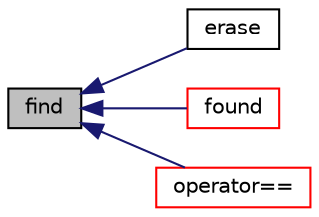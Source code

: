 digraph "find"
{
  bgcolor="transparent";
  edge [fontname="Helvetica",fontsize="10",labelfontname="Helvetica",labelfontsize="10"];
  node [fontname="Helvetica",fontsize="10",shape=record];
  rankdir="LR";
  Node1 [label="find",height=0.2,width=0.4,color="black", fillcolor="grey75", style="filled", fontcolor="black"];
  Node1 -> Node2 [dir="back",color="midnightblue",fontsize="10",style="solid",fontname="Helvetica"];
  Node2 [label="erase",height=0.2,width=0.4,color="black",URL="$a02442.html#a42fee5a0f27fe8a69ff8d1ce9147a743",tooltip="Erase an hashed entry specified by given key if in table. "];
  Node1 -> Node3 [dir="back",color="midnightblue",fontsize="10",style="solid",fontname="Helvetica"];
  Node3 [label="found",height=0.2,width=0.4,color="red",URL="$a02442.html#a484f3fbed148e809aa598ca3f1b7c413",tooltip="Return true if hashed entry is found in table. "];
  Node1 -> Node4 [dir="back",color="midnightblue",fontsize="10",style="solid",fontname="Helvetica"];
  Node4 [label="operator==",height=0.2,width=0.4,color="red",URL="$a02442.html#ab03e012d47f515b331e12f0a8e6ebbc1",tooltip="Equality. Two hash tables are equal if all contents of first are. "];
}
